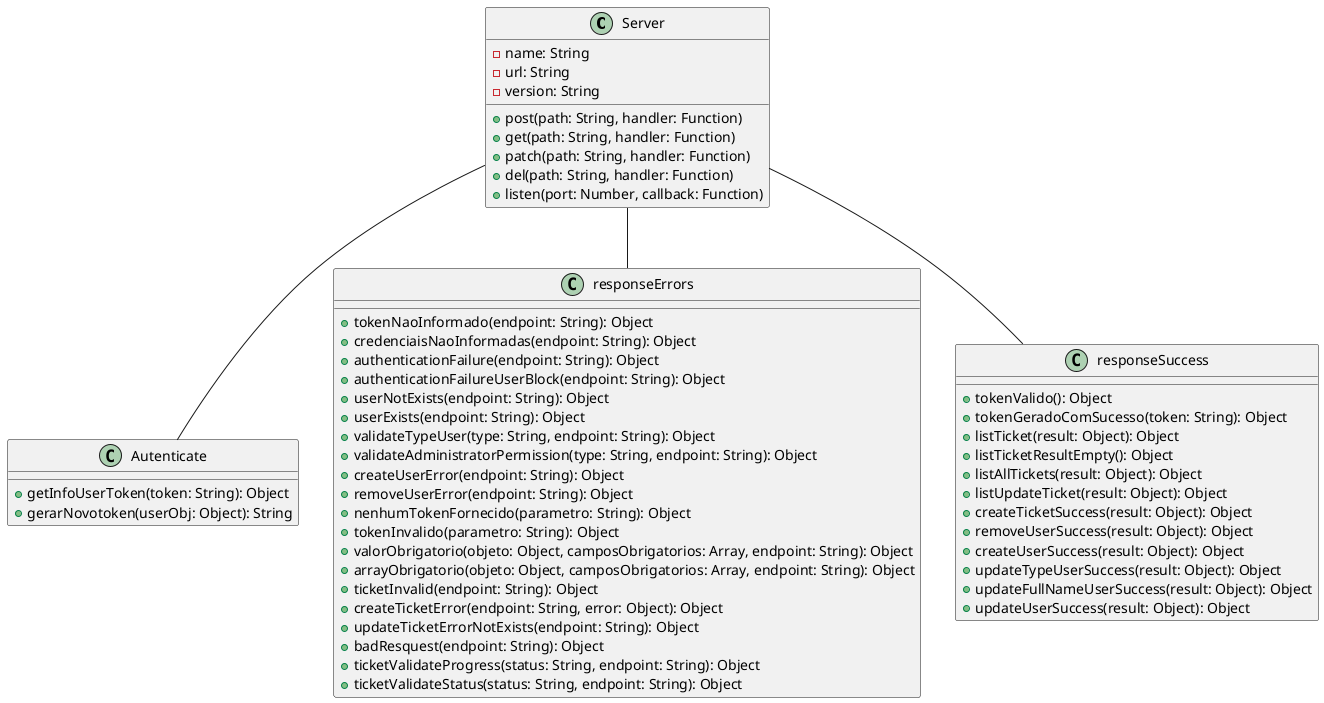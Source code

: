 @startuml
class Server {
    - name: String
    - url: String
    - version: String
    + post(path: String, handler: Function)
    + get(path: String, handler: Function)
    + patch(path: String, handler: Function)
    + del(path: String, handler: Function)
    + listen(port: Number, callback: Function)
}

class Autenticate {
    + getInfoUserToken(token: String): Object
    + gerarNovotoken(userObj: Object): String
}

class responseErrors {
    + tokenNaoInformado(endpoint: String): Object
    + credenciaisNaoInformadas(endpoint: String): Object
    + authenticationFailure(endpoint: String): Object
    + authenticationFailureUserBlock(endpoint: String): Object
    + userNotExists(endpoint: String): Object
    + userExists(endpoint: String): Object
    + validateTypeUser(type: String, endpoint: String): Object
    + validateAdministratorPermission(type: String, endpoint: String): Object
    + createUserError(endpoint: String): Object
    + removeUserError(endpoint: String): Object
    + nenhumTokenFornecido(parametro: String): Object
    + tokenInvalido(parametro: String): Object
    + valorObrigatorio(objeto: Object, camposObrigatorios: Array, endpoint: String): Object
    + arrayObrigatorio(objeto: Object, camposObrigatorios: Array, endpoint: String): Object
    + ticketInvalid(endpoint: String): Object
    + createTicketError(endpoint: String, error: Object): Object
    + updateTicketErrorNotExists(endpoint: String): Object
    + badResquest(endpoint: String): Object
    + ticketValidateProgress(status: String, endpoint: String): Object
    + ticketValidateStatus(status: String, endpoint: String): Object
}

class responseSuccess {
    + tokenValido(): Object
    + tokenGeradoComSucesso(token: String): Object
    + listTicket(result: Object): Object
    + listTicketResultEmpty(): Object
    + listAllTickets(result: Object): Object
    + listUpdateTicket(result: Object): Object
    + createTicketSuccess(result: Object): Object
    + removeUserSuccess(result: Object): Object
    + createUserSuccess(result: Object): Object
    + updateTypeUserSuccess(result: Object): Object
    + updateFullNameUserSuccess(result: Object): Object
    + updateUserSuccess(result: Object): Object
}

Server -- Autenticate
Server -- responseErrors
Server -- responseSuccess
@enduml